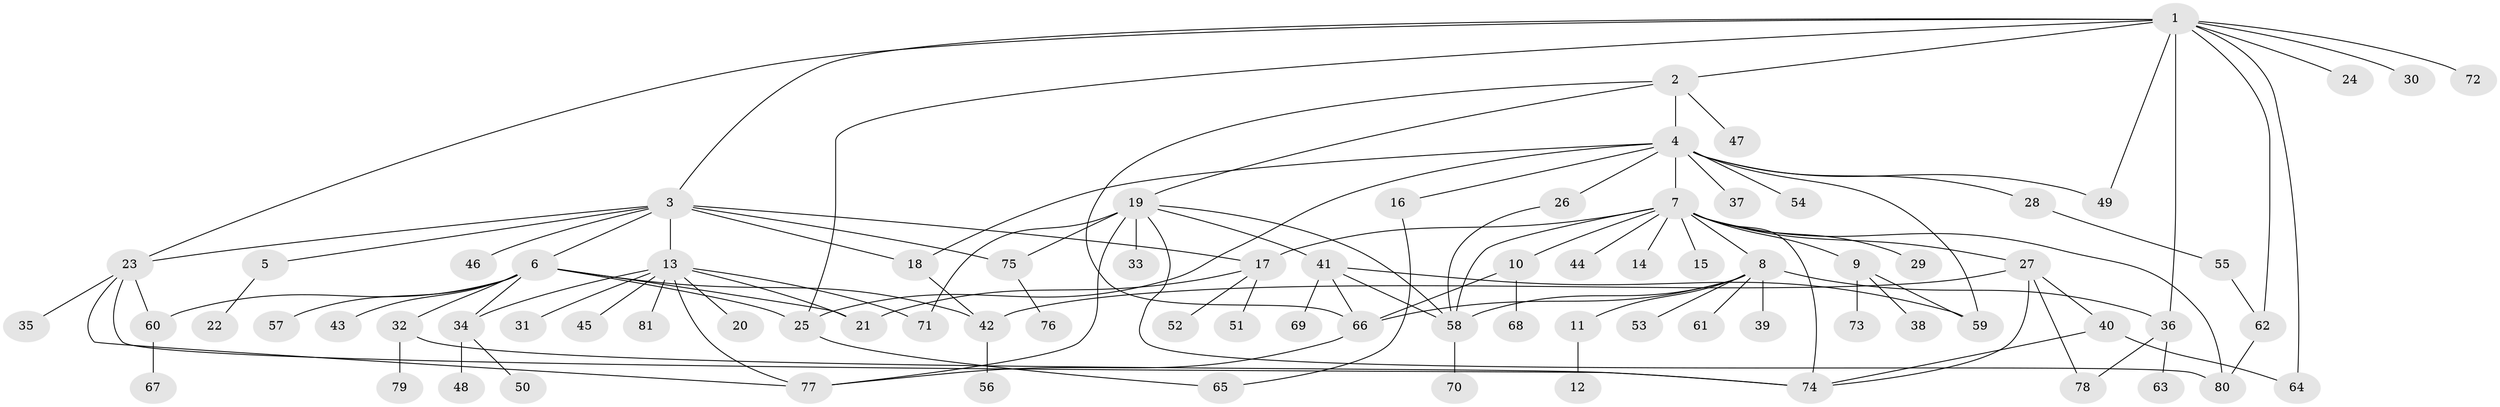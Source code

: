 // Generated by graph-tools (version 1.1) at 2025/47/03/09/25 04:47:17]
// undirected, 81 vertices, 117 edges
graph export_dot {
graph [start="1"]
  node [color=gray90,style=filled];
  1;
  2;
  3;
  4;
  5;
  6;
  7;
  8;
  9;
  10;
  11;
  12;
  13;
  14;
  15;
  16;
  17;
  18;
  19;
  20;
  21;
  22;
  23;
  24;
  25;
  26;
  27;
  28;
  29;
  30;
  31;
  32;
  33;
  34;
  35;
  36;
  37;
  38;
  39;
  40;
  41;
  42;
  43;
  44;
  45;
  46;
  47;
  48;
  49;
  50;
  51;
  52;
  53;
  54;
  55;
  56;
  57;
  58;
  59;
  60;
  61;
  62;
  63;
  64;
  65;
  66;
  67;
  68;
  69;
  70;
  71;
  72;
  73;
  74;
  75;
  76;
  77;
  78;
  79;
  80;
  81;
  1 -- 2;
  1 -- 3;
  1 -- 23;
  1 -- 24;
  1 -- 25;
  1 -- 30;
  1 -- 36;
  1 -- 49;
  1 -- 62;
  1 -- 64;
  1 -- 72;
  2 -- 4;
  2 -- 19;
  2 -- 47;
  2 -- 66;
  3 -- 5;
  3 -- 6;
  3 -- 13;
  3 -- 17;
  3 -- 18;
  3 -- 23;
  3 -- 46;
  3 -- 75;
  4 -- 7;
  4 -- 16;
  4 -- 18;
  4 -- 25;
  4 -- 26;
  4 -- 28;
  4 -- 37;
  4 -- 49;
  4 -- 54;
  4 -- 59;
  5 -- 22;
  6 -- 21;
  6 -- 25;
  6 -- 32;
  6 -- 34;
  6 -- 42;
  6 -- 43;
  6 -- 57;
  6 -- 60;
  7 -- 8;
  7 -- 9;
  7 -- 10;
  7 -- 14;
  7 -- 15;
  7 -- 17;
  7 -- 27;
  7 -- 29;
  7 -- 44;
  7 -- 58;
  7 -- 74;
  7 -- 80;
  8 -- 11;
  8 -- 36;
  8 -- 39;
  8 -- 53;
  8 -- 58;
  8 -- 61;
  8 -- 66;
  9 -- 38;
  9 -- 59;
  9 -- 73;
  10 -- 66;
  10 -- 68;
  11 -- 12;
  13 -- 20;
  13 -- 21;
  13 -- 31;
  13 -- 34;
  13 -- 45;
  13 -- 71;
  13 -- 77;
  13 -- 81;
  16 -- 65;
  17 -- 21;
  17 -- 51;
  17 -- 52;
  18 -- 42;
  19 -- 33;
  19 -- 41;
  19 -- 58;
  19 -- 71;
  19 -- 75;
  19 -- 77;
  19 -- 80;
  23 -- 35;
  23 -- 60;
  23 -- 74;
  23 -- 77;
  25 -- 65;
  26 -- 58;
  27 -- 40;
  27 -- 42;
  27 -- 74;
  27 -- 78;
  28 -- 55;
  32 -- 74;
  32 -- 79;
  34 -- 48;
  34 -- 50;
  36 -- 63;
  36 -- 78;
  40 -- 64;
  40 -- 74;
  41 -- 58;
  41 -- 59;
  41 -- 66;
  41 -- 69;
  42 -- 56;
  55 -- 62;
  58 -- 70;
  60 -- 67;
  62 -- 80;
  66 -- 77;
  75 -- 76;
}

